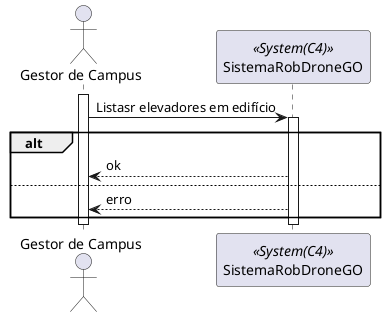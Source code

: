 @startuml vp1

actor "Gestor de Campus" as actor
participant SistemaRobDroneGO as srdg <<System(C4)>>

activate actor
actor -> srdg: Listasr elevadores em edifício
activate srdg
alt 
srdg --> actor : ok
else
srdg --> actor : erro
end
deactivate srdg
deactivate actor
@enduml